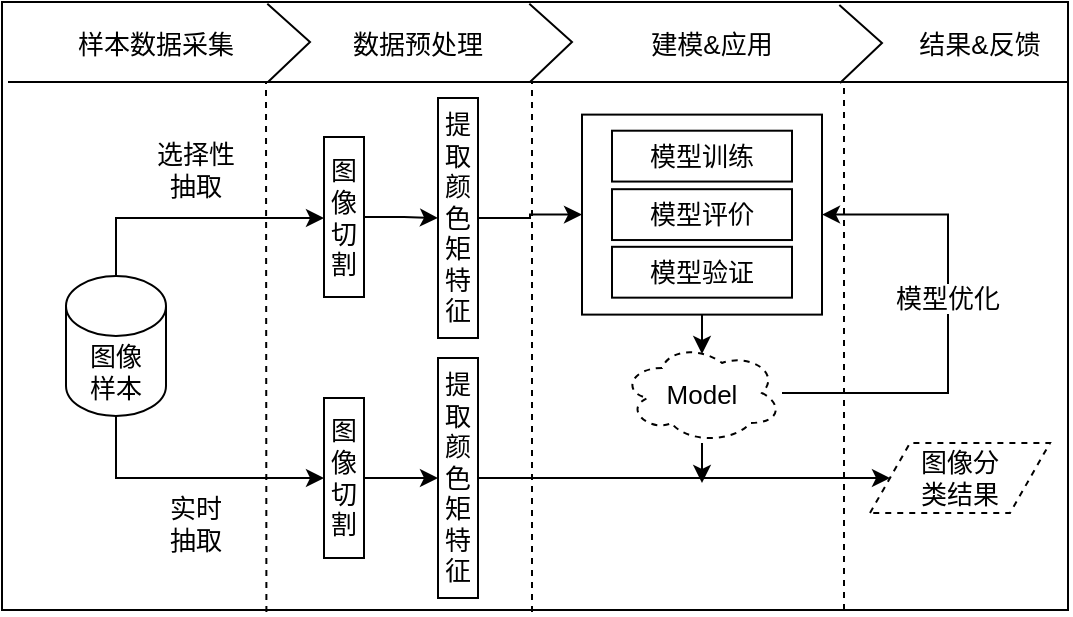 <mxfile version="14.6.5" type="github">
  <diagram id="bOyRfrAFXQZ3nRiqvsmU" name="第 1 页">
    <mxGraphModel dx="981" dy="526" grid="1" gridSize="10" guides="1" tooltips="1" connect="1" arrows="1" fold="1" page="1" pageScale="1" pageWidth="1169" pageHeight="827" math="0" shadow="0">
      <root>
        <mxCell id="0" />
        <mxCell id="1" parent="0" />
        <mxCell id="jNHXBOzTHl3YnxRky6Tm-2" value="" style="rounded=0;whiteSpace=wrap;html=1;fontSize=14;" vertex="1" parent="1">
          <mxGeometry x="77" y="110" width="533" height="304" as="geometry" />
        </mxCell>
        <mxCell id="jNHXBOzTHl3YnxRky6Tm-73" style="edgeStyle=orthogonalEdgeStyle;rounded=0;orthogonalLoop=1;jettySize=auto;html=1;" edge="1" parent="1" source="jNHXBOzTHl3YnxRky6Tm-8" target="jNHXBOzTHl3YnxRky6Tm-68">
          <mxGeometry relative="1" as="geometry">
            <Array as="points">
              <mxPoint x="134" y="218" />
            </Array>
          </mxGeometry>
        </mxCell>
        <mxCell id="jNHXBOzTHl3YnxRky6Tm-74" style="edgeStyle=orthogonalEdgeStyle;rounded=0;orthogonalLoop=1;jettySize=auto;html=1;" edge="1" parent="1" source="jNHXBOzTHl3YnxRky6Tm-8" target="jNHXBOzTHl3YnxRky6Tm-69">
          <mxGeometry relative="1" as="geometry">
            <Array as="points">
              <mxPoint x="134" y="348" />
            </Array>
          </mxGeometry>
        </mxCell>
        <mxCell id="jNHXBOzTHl3YnxRky6Tm-8" value="图像&lt;br&gt;样本" style="shape=cylinder3;whiteSpace=wrap;html=1;boundedLbl=1;backgroundOutline=1;size=15;fontSize=13;" vertex="1" parent="1">
          <mxGeometry x="109" y="247" width="50" height="70" as="geometry" />
        </mxCell>
        <mxCell id="jNHXBOzTHl3YnxRky6Tm-25" value="图像分&lt;br&gt;类结果" style="shape=parallelogram;perimeter=parallelogramPerimeter;whiteSpace=wrap;html=1;fixedSize=1;dashed=1;fontSize=13;" vertex="1" parent="1">
          <mxGeometry x="511" y="330.5" width="90" height="35" as="geometry" />
        </mxCell>
        <mxCell id="jNHXBOzTHl3YnxRky6Tm-28" value="实时&lt;br&gt;抽取" style="text;html=1;strokeColor=none;fillColor=none;align=center;verticalAlign=middle;whiteSpace=wrap;rounded=0;dashed=1;fontSize=13;" vertex="1" parent="1">
          <mxGeometry x="149" y="361" width="50" height="20" as="geometry" />
        </mxCell>
        <mxCell id="jNHXBOzTHl3YnxRky6Tm-29" value="选择性抽取" style="text;html=1;strokeColor=none;fillColor=none;align=center;verticalAlign=middle;whiteSpace=wrap;rounded=0;dashed=1;fontSize=13;" vertex="1" parent="1">
          <mxGeometry x="149" y="184" width="50" height="20" as="geometry" />
        </mxCell>
        <mxCell id="jNHXBOzTHl3YnxRky6Tm-30" value="" style="endArrow=none;dashed=1;html=1;fontSize=13;exitX=0.145;exitY=1.003;exitDx=0;exitDy=0;exitPerimeter=0;" edge="1" parent="1">
          <mxGeometry width="50" height="50" relative="1" as="geometry">
            <mxPoint x="209.2" y="414.96" as="sourcePoint" />
            <mxPoint x="209" y="150" as="targetPoint" />
          </mxGeometry>
        </mxCell>
        <mxCell id="jNHXBOzTHl3YnxRky6Tm-32" value="" style="endArrow=none;dashed=1;html=1;fontSize=13;exitX=0.145;exitY=1.003;exitDx=0;exitDy=0;exitPerimeter=0;" edge="1" parent="1">
          <mxGeometry width="50" height="50" relative="1" as="geometry">
            <mxPoint x="342" y="414.96" as="sourcePoint" />
            <mxPoint x="342" y="150" as="targetPoint" />
            <Array as="points">
              <mxPoint x="342" y="280" />
            </Array>
          </mxGeometry>
        </mxCell>
        <mxCell id="jNHXBOzTHl3YnxRky6Tm-33" value="" style="endArrow=none;dashed=1;html=1;fontSize=13;exitX=0.145;exitY=1.003;exitDx=0;exitDy=0;exitPerimeter=0;" edge="1" parent="1">
          <mxGeometry width="50" height="50" relative="1" as="geometry">
            <mxPoint x="498" y="413.96" as="sourcePoint" />
            <mxPoint x="498" y="150" as="targetPoint" />
          </mxGeometry>
        </mxCell>
        <mxCell id="jNHXBOzTHl3YnxRky6Tm-36" value="" style="endArrow=none;html=1;fontSize=13;" edge="1" parent="1">
          <mxGeometry width="50" height="50" relative="1" as="geometry">
            <mxPoint x="80" y="150" as="sourcePoint" />
            <mxPoint x="610" y="150" as="targetPoint" />
          </mxGeometry>
        </mxCell>
        <mxCell id="jNHXBOzTHl3YnxRky6Tm-37" value="" style="endArrow=none;html=1;fontSize=13;entryX=0.809;entryY=0.003;entryDx=0;entryDy=0;entryPerimeter=0;rounded=0;" edge="1" parent="1">
          <mxGeometry width="50" height="50" relative="1" as="geometry">
            <mxPoint x="496" y="150.54" as="sourcePoint" />
            <mxPoint x="495.66" y="111.452" as="targetPoint" />
            <Array as="points">
              <mxPoint x="517" y="130.54" />
            </Array>
          </mxGeometry>
        </mxCell>
        <mxCell id="jNHXBOzTHl3YnxRky6Tm-38" value="" style="endArrow=none;html=1;fontSize=13;entryX=0.809;entryY=0.003;entryDx=0;entryDy=0;entryPerimeter=0;rounded=0;" edge="1" parent="1">
          <mxGeometry width="50" height="50" relative="1" as="geometry">
            <mxPoint x="341" y="150" as="sourcePoint" />
            <mxPoint x="340.66" y="110.912" as="targetPoint" />
            <Array as="points">
              <mxPoint x="362" y="130" />
            </Array>
          </mxGeometry>
        </mxCell>
        <mxCell id="jNHXBOzTHl3YnxRky6Tm-40" value="" style="endArrow=none;html=1;fontSize=13;entryX=0.809;entryY=0.003;entryDx=0;entryDy=0;entryPerimeter=0;rounded=0;" edge="1" parent="1">
          <mxGeometry width="50" height="50" relative="1" as="geometry">
            <mxPoint x="210" y="150" as="sourcePoint" />
            <mxPoint x="209.66" y="110.912" as="targetPoint" />
            <Array as="points">
              <mxPoint x="231" y="130" />
            </Array>
          </mxGeometry>
        </mxCell>
        <mxCell id="jNHXBOzTHl3YnxRky6Tm-41" value="结果&amp;amp;反馈" style="text;html=1;strokeColor=none;fillColor=none;align=center;verticalAlign=middle;whiteSpace=wrap;rounded=0;labelBackgroundColor=#ffffff;fontSize=13;" vertex="1" parent="1">
          <mxGeometry x="531" y="121" width="70" height="20" as="geometry" />
        </mxCell>
        <mxCell id="jNHXBOzTHl3YnxRky6Tm-42" value="建模&amp;amp;应用" style="text;html=1;strokeColor=none;fillColor=none;align=center;verticalAlign=middle;whiteSpace=wrap;rounded=0;labelBackgroundColor=#ffffff;fontSize=13;" vertex="1" parent="1">
          <mxGeometry x="387" y="121" width="90" height="20" as="geometry" />
        </mxCell>
        <mxCell id="jNHXBOzTHl3YnxRky6Tm-43" value="数据预处理" style="text;html=1;strokeColor=none;fillColor=none;align=center;verticalAlign=middle;whiteSpace=wrap;rounded=0;labelBackgroundColor=#ffffff;fontSize=13;" vertex="1" parent="1">
          <mxGeometry x="240" y="121" width="90" height="20" as="geometry" />
        </mxCell>
        <mxCell id="jNHXBOzTHl3YnxRky6Tm-45" value="样本数据采集" style="text;html=1;strokeColor=none;fillColor=none;align=center;verticalAlign=middle;whiteSpace=wrap;rounded=0;labelBackgroundColor=#ffffff;fontSize=13;" vertex="1" parent="1">
          <mxGeometry x="109" y="121" width="90" height="20" as="geometry" />
        </mxCell>
        <mxCell id="jNHXBOzTHl3YnxRky6Tm-83" style="edgeStyle=orthogonalEdgeStyle;rounded=0;orthogonalLoop=1;jettySize=auto;html=1;entryX=1;entryY=0.5;entryDx=0;entryDy=0;" edge="1" parent="1" source="jNHXBOzTHl3YnxRky6Tm-47" target="jNHXBOzTHl3YnxRky6Tm-48">
          <mxGeometry relative="1" as="geometry">
            <Array as="points">
              <mxPoint x="550" y="306" />
              <mxPoint x="550" y="216" />
            </Array>
          </mxGeometry>
        </mxCell>
        <mxCell id="jNHXBOzTHl3YnxRky6Tm-84" style="edgeStyle=orthogonalEdgeStyle;rounded=0;orthogonalLoop=1;jettySize=auto;html=1;" edge="1" parent="1" source="jNHXBOzTHl3YnxRky6Tm-47">
          <mxGeometry relative="1" as="geometry">
            <mxPoint x="427" y="350" as="targetPoint" />
          </mxGeometry>
        </mxCell>
        <mxCell id="jNHXBOzTHl3YnxRky6Tm-47" value="Model" style="ellipse;shape=cloud;whiteSpace=wrap;html=1;dashed=1;fontSize=13;" vertex="1" parent="1">
          <mxGeometry x="387" y="280.5" width="80" height="50" as="geometry" />
        </mxCell>
        <mxCell id="jNHXBOzTHl3YnxRky6Tm-35" value="模型优化" style="text;html=1;strokeColor=none;fillColor=none;align=center;verticalAlign=middle;whiteSpace=wrap;rounded=0;fontSize=13;labelBackgroundColor=#ffffff;" vertex="1" parent="1">
          <mxGeometry x="508" y="248" width="84" height="20" as="geometry" />
        </mxCell>
        <mxCell id="jNHXBOzTHl3YnxRky6Tm-77" style="edgeStyle=orthogonalEdgeStyle;rounded=0;orthogonalLoop=1;jettySize=auto;html=1;entryX=0;entryY=0.5;entryDx=0;entryDy=0;" edge="1" parent="1" source="jNHXBOzTHl3YnxRky6Tm-53" target="jNHXBOzTHl3YnxRky6Tm-48">
          <mxGeometry relative="1" as="geometry" />
        </mxCell>
        <mxCell id="jNHXBOzTHl3YnxRky6Tm-53" value="提取颜色矩特征" style="rounded=0;whiteSpace=wrap;html=1;horizontal=1;fontSize=13;" vertex="1" parent="1">
          <mxGeometry x="295" y="158" width="20" height="120" as="geometry" />
        </mxCell>
        <mxCell id="jNHXBOzTHl3YnxRky6Tm-78" style="edgeStyle=orthogonalEdgeStyle;rounded=0;orthogonalLoop=1;jettySize=auto;html=1;entryX=0;entryY=0.5;entryDx=0;entryDy=0;" edge="1" parent="1" source="jNHXBOzTHl3YnxRky6Tm-55" target="jNHXBOzTHl3YnxRky6Tm-25">
          <mxGeometry relative="1" as="geometry" />
        </mxCell>
        <mxCell id="jNHXBOzTHl3YnxRky6Tm-55" value="提取颜色矩特征" style="rounded=0;whiteSpace=wrap;html=1;horizontal=1;fontSize=13;" vertex="1" parent="1">
          <mxGeometry x="295" y="288" width="20" height="120" as="geometry" />
        </mxCell>
        <mxCell id="jNHXBOzTHl3YnxRky6Tm-64" value="" style="group" vertex="1" connectable="0" parent="1">
          <mxGeometry x="367" y="168" width="120" height="100" as="geometry" />
        </mxCell>
        <mxCell id="jNHXBOzTHl3YnxRky6Tm-48" value="" style="rounded=0;whiteSpace=wrap;html=1;" vertex="1" parent="jNHXBOzTHl3YnxRky6Tm-64">
          <mxGeometry y="-1.695" width="120" height="100" as="geometry" />
        </mxCell>
        <mxCell id="jNHXBOzTHl3YnxRky6Tm-63" value="" style="group" vertex="1" connectable="0" parent="jNHXBOzTHl3YnxRky6Tm-64">
          <mxGeometry x="15" y="6.356" width="90" height="83.475" as="geometry" />
        </mxCell>
        <mxCell id="jNHXBOzTHl3YnxRky6Tm-17" value="模型训练" style="rounded=0;whiteSpace=wrap;html=1;fontSize=13;" vertex="1" parent="jNHXBOzTHl3YnxRky6Tm-63">
          <mxGeometry width="90" height="25.424" as="geometry" />
        </mxCell>
        <mxCell id="jNHXBOzTHl3YnxRky6Tm-21" value="模型评价" style="rounded=0;whiteSpace=wrap;html=1;fontSize=13;" vertex="1" parent="jNHXBOzTHl3YnxRky6Tm-63">
          <mxGeometry y="29.237" width="90" height="25.424" as="geometry" />
        </mxCell>
        <mxCell id="jNHXBOzTHl3YnxRky6Tm-23" value="模型验证" style="rounded=0;whiteSpace=wrap;html=1;fontSize=13;" vertex="1" parent="jNHXBOzTHl3YnxRky6Tm-63">
          <mxGeometry y="58.051" width="90" height="25.424" as="geometry" />
        </mxCell>
        <mxCell id="jNHXBOzTHl3YnxRky6Tm-75" value="" style="edgeStyle=orthogonalEdgeStyle;rounded=0;orthogonalLoop=1;jettySize=auto;html=1;" edge="1" parent="1" source="jNHXBOzTHl3YnxRky6Tm-68" target="jNHXBOzTHl3YnxRky6Tm-53">
          <mxGeometry relative="1" as="geometry" />
        </mxCell>
        <mxCell id="jNHXBOzTHl3YnxRky6Tm-68" value="图像切割" style="rounded=0;whiteSpace=wrap;html=1;horizontal=1;fontSize=13;" vertex="1" parent="1">
          <mxGeometry x="238" y="177.5" width="20" height="80" as="geometry" />
        </mxCell>
        <mxCell id="jNHXBOzTHl3YnxRky6Tm-76" value="" style="edgeStyle=orthogonalEdgeStyle;rounded=0;orthogonalLoop=1;jettySize=auto;html=1;" edge="1" parent="1" source="jNHXBOzTHl3YnxRky6Tm-69" target="jNHXBOzTHl3YnxRky6Tm-55">
          <mxGeometry relative="1" as="geometry" />
        </mxCell>
        <mxCell id="jNHXBOzTHl3YnxRky6Tm-69" value="图像切割" style="rounded=0;whiteSpace=wrap;html=1;fontSize=13;" vertex="1" parent="1">
          <mxGeometry x="238" y="308" width="20" height="80" as="geometry" />
        </mxCell>
        <mxCell id="jNHXBOzTHl3YnxRky6Tm-81" style="edgeStyle=orthogonalEdgeStyle;rounded=0;orthogonalLoop=1;jettySize=auto;html=1;" edge="1" parent="1" source="jNHXBOzTHl3YnxRky6Tm-48">
          <mxGeometry relative="1" as="geometry">
            <mxPoint x="427" y="286" as="targetPoint" />
            <Array as="points">
              <mxPoint x="427" y="286" />
              <mxPoint x="427" y="286" />
            </Array>
          </mxGeometry>
        </mxCell>
      </root>
    </mxGraphModel>
  </diagram>
</mxfile>
